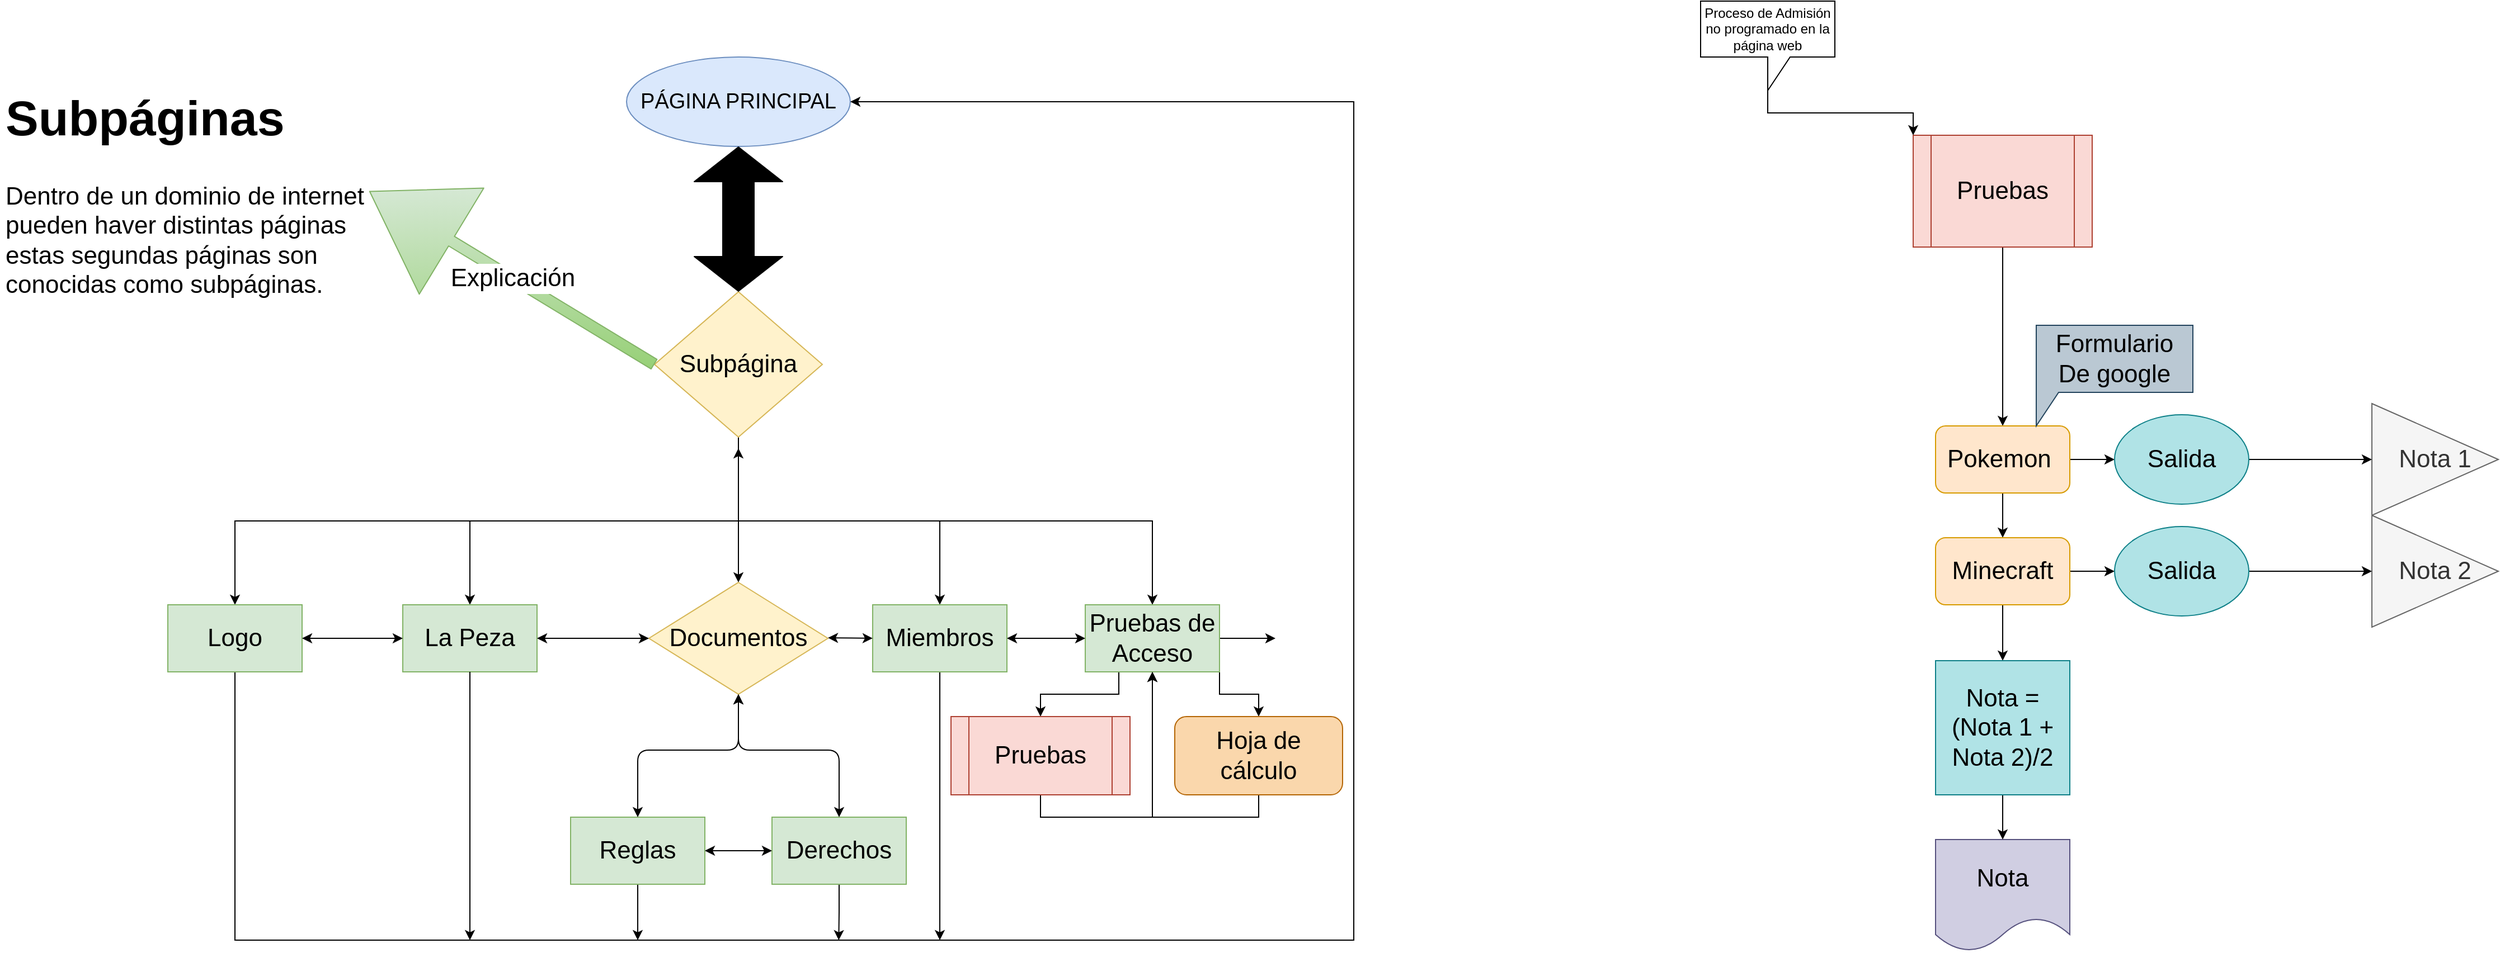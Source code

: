 <mxfile version="13.1.3">
    <diagram id="6hGFLwfOUW9BJ-s0fimq" name="Page-1">
        <mxGraphModel dx="2691" dy="353" grid="1" gridSize="10" guides="1" tooltips="1" connect="1" arrows="1" fold="1" page="1" pageScale="1" pageWidth="1654" pageHeight="1169" math="0" shadow="0">
            <root>
                <mxCell id="0"/>
                <mxCell id="1" parent="0"/>
                <mxCell id="2" value="PÁGINA PRINCIPAL" style="ellipse;whiteSpace=wrap;html=1;fillColor=#dae8fc;strokeColor=#6c8ebf;fontSize=19;" parent="1" vertex="1">
                    <mxGeometry x="-1010" y="100" width="200" height="80" as="geometry"/>
                </mxCell>
                <mxCell id="13" style="edgeStyle=orthogonalEdgeStyle;rounded=0;orthogonalLoop=1;jettySize=auto;html=1;fontSize=22;exitX=0.5;exitY=1;exitDx=0;exitDy=0;" parent="1" source="3" target="4" edge="1">
                    <mxGeometry relative="1" as="geometry">
                        <mxPoint x="-900" y="520" as="sourcePoint"/>
                    </mxGeometry>
                </mxCell>
                <mxCell id="14" style="edgeStyle=orthogonalEdgeStyle;rounded=0;orthogonalLoop=1;jettySize=auto;html=1;entryX=0.5;entryY=0;entryDx=0;entryDy=0;fontSize=22;exitX=0.5;exitY=1;exitDx=0;exitDy=0;" parent="1" source="3" target="6" edge="1">
                    <mxGeometry relative="1" as="geometry"/>
                </mxCell>
                <mxCell id="15" style="edgeStyle=orthogonalEdgeStyle;rounded=0;orthogonalLoop=1;jettySize=auto;html=1;entryX=0.5;entryY=0;entryDx=0;entryDy=0;fontSize=22;" parent="1" source="3" target="19" edge="1">
                    <mxGeometry relative="1" as="geometry">
                        <mxPoint x="-880" y="590" as="targetPoint"/>
                    </mxGeometry>
                </mxCell>
                <mxCell id="20" style="edgeStyle=orthogonalEdgeStyle;rounded=0;orthogonalLoop=1;jettySize=auto;html=1;fontSize=22;exitX=0.5;exitY=1;exitDx=0;exitDy=0;" parent="1" source="3" target="10" edge="1">
                    <mxGeometry relative="1" as="geometry">
                        <mxPoint x="-850" y="380" as="sourcePoint"/>
                    </mxGeometry>
                </mxCell>
                <mxCell id="21" style="edgeStyle=orthogonalEdgeStyle;rounded=0;orthogonalLoop=1;jettySize=auto;html=1;entryX=0.5;entryY=0;entryDx=0;entryDy=0;fontSize=22;exitX=0.5;exitY=1;exitDx=0;exitDy=0;" parent="1" source="3" target="11" edge="1">
                    <mxGeometry relative="1" as="geometry">
                        <mxPoint x="-920" y="450" as="sourcePoint"/>
                    </mxGeometry>
                </mxCell>
                <mxCell id="22" style="edgeStyle=orthogonalEdgeStyle;rounded=0;orthogonalLoop=1;jettySize=auto;html=1;fontSize=22;" parent="1" source="3" edge="1">
                    <mxGeometry relative="1" as="geometry">
                        <mxPoint x="-910" y="450" as="targetPoint"/>
                    </mxGeometry>
                </mxCell>
                <mxCell id="3" value="Subpágina" style="rhombus;whiteSpace=wrap;html=1;fontSize=22;fillColor=#fff2cc;strokeColor=#d6b656;" parent="1" vertex="1">
                    <mxGeometry x="-985" y="310" width="150" height="130" as="geometry"/>
                </mxCell>
                <mxCell id="94" style="edgeStyle=orthogonalEdgeStyle;rounded=0;orthogonalLoop=1;jettySize=auto;html=1;strokeColor=#000000;fillColor=#000000;fontSize=22;entryX=1;entryY=0.5;entryDx=0;entryDy=0;" parent="1" source="4" target="2" edge="1">
                    <mxGeometry relative="1" as="geometry">
                        <mxPoint x="-740" y="170" as="targetPoint"/>
                        <Array as="points">
                            <mxPoint x="-1360" y="890"/>
                            <mxPoint x="-360" y="890"/>
                            <mxPoint x="-360" y="140"/>
                        </Array>
                    </mxGeometry>
                </mxCell>
                <mxCell id="4" value="Logo" style="rounded=0;whiteSpace=wrap;html=1;fontSize=22;fillColor=#d5e8d4;strokeColor=#82b366;" parent="1" vertex="1">
                    <mxGeometry x="-1420" y="590" width="120" height="60" as="geometry"/>
                </mxCell>
                <mxCell id="6" value="La Peza" style="rounded=0;whiteSpace=wrap;html=1;fontSize=22;fillColor=#d5e8d4;strokeColor=#82b366;" parent="1" vertex="1">
                    <mxGeometry x="-1210" y="590" width="120" height="60" as="geometry"/>
                </mxCell>
                <mxCell id="9" style="edgeStyle=orthogonalEdgeStyle;rounded=0;orthogonalLoop=1;jettySize=auto;html=1;exitX=0.5;exitY=1;exitDx=0;exitDy=0;fontSize=22;" parent="1" edge="1">
                    <mxGeometry relative="1" as="geometry">
                        <mxPoint x="-880" y="650" as="sourcePoint"/>
                        <mxPoint x="-880" y="650" as="targetPoint"/>
                    </mxGeometry>
                </mxCell>
                <mxCell id="103" style="edgeStyle=orthogonalEdgeStyle;rounded=0;orthogonalLoop=1;jettySize=auto;html=1;exitX=0.5;exitY=1;exitDx=0;exitDy=0;strokeColor=#000000;fillColor=#000000;fontSize=22;" parent="1" source="10" edge="1">
                    <mxGeometry relative="1" as="geometry">
                        <mxPoint x="-730" y="890" as="targetPoint"/>
                    </mxGeometry>
                </mxCell>
                <mxCell id="10" value="Miembros" style="rounded=0;whiteSpace=wrap;html=1;fontSize=22;fillColor=#d5e8d4;strokeColor=#82b366;" parent="1" vertex="1">
                    <mxGeometry x="-790" y="590" width="120" height="60" as="geometry"/>
                </mxCell>
                <mxCell id="64" value="" style="edgeStyle=orthogonalEdgeStyle;rounded=0;orthogonalLoop=1;jettySize=auto;html=1;strokeColor=#000000;fillColor=#000000;fontSize=22;entryX=0.5;entryY=0;entryDx=0;entryDy=0;exitX=0.25;exitY=1;exitDx=0;exitDy=0;" parent="1" source="11" target="66" edge="1">
                    <mxGeometry relative="1" as="geometry">
                        <mxPoint x="-550" y="700" as="targetPoint"/>
                    </mxGeometry>
                </mxCell>
                <mxCell id="105" style="edgeStyle=orthogonalEdgeStyle;rounded=0;orthogonalLoop=1;jettySize=auto;html=1;exitX=1;exitY=0.5;exitDx=0;exitDy=0;strokeColor=#000000;fillColor=#000000;fontSize=22;" parent="1" source="11" edge="1">
                    <mxGeometry relative="1" as="geometry">
                        <mxPoint x="-430" y="620" as="targetPoint"/>
                    </mxGeometry>
                </mxCell>
                <mxCell id="112" style="edgeStyle=orthogonalEdgeStyle;rounded=0;orthogonalLoop=1;jettySize=auto;html=1;exitX=1;exitY=1;exitDx=0;exitDy=0;entryX=0.5;entryY=0;entryDx=0;entryDy=0;fontSize=22;" edge="1" parent="1" source="11" target="106">
                    <mxGeometry relative="1" as="geometry"/>
                </mxCell>
                <mxCell id="11" value="Pruebas de Acceso" style="rounded=0;whiteSpace=wrap;html=1;fontSize=22;fillColor=#d5e8d4;strokeColor=#82b366;" parent="1" vertex="1">
                    <mxGeometry x="-600" y="590" width="120" height="60" as="geometry"/>
                </mxCell>
                <mxCell id="19" value="Documentos" style="rhombus;whiteSpace=wrap;html=1;fontSize=22;fillColor=#fff2cc;strokeColor=#d6b656;" parent="1" vertex="1">
                    <mxGeometry x="-990" y="570" width="160" height="100" as="geometry"/>
                </mxCell>
                <mxCell id="101" value="" style="edgeStyle=orthogonalEdgeStyle;rounded=0;orthogonalLoop=1;jettySize=auto;html=1;strokeColor=#000000;fillColor=#000000;fontSize=22;" parent="1" source="23" edge="1">
                    <mxGeometry relative="1" as="geometry">
                        <mxPoint x="-1000" y="890" as="targetPoint"/>
                    </mxGeometry>
                </mxCell>
                <mxCell id="23" value="Reglas" style="rounded=0;whiteSpace=wrap;html=1;fontSize=22;fillColor=#d5e8d4;strokeColor=#82b366;" parent="1" vertex="1">
                    <mxGeometry x="-1060" y="780" width="120" height="60" as="geometry"/>
                </mxCell>
                <mxCell id="102" style="edgeStyle=orthogonalEdgeStyle;rounded=0;orthogonalLoop=1;jettySize=auto;html=1;exitX=0.5;exitY=1;exitDx=0;exitDy=0;strokeColor=#000000;fillColor=#000000;fontSize=22;" parent="1" source="24" edge="1">
                    <mxGeometry relative="1" as="geometry">
                        <mxPoint x="-820.333" y="890" as="targetPoint"/>
                    </mxGeometry>
                </mxCell>
                <mxCell id="24" value="Derechos" style="rounded=0;whiteSpace=wrap;html=1;fontSize=22;fillColor=#d5e8d4;strokeColor=#82b366;" parent="1" vertex="1">
                    <mxGeometry x="-880" y="780" width="120" height="60" as="geometry"/>
                </mxCell>
                <mxCell id="28" value="" style="endArrow=classic;startArrow=classic;html=1;fontSize=22;exitX=1;exitY=0.5;exitDx=0;exitDy=0;entryX=0;entryY=0.5;entryDx=0;entryDy=0;" parent="1" source="4" target="6" edge="1">
                    <mxGeometry width="50" height="50" relative="1" as="geometry">
                        <mxPoint x="-980" y="900" as="sourcePoint"/>
                        <mxPoint x="-930" y="850" as="targetPoint"/>
                    </mxGeometry>
                </mxCell>
                <mxCell id="29" value="" style="endArrow=classic;startArrow=classic;html=1;fontSize=22;exitX=1;exitY=0.5;exitDx=0;exitDy=0;entryX=0;entryY=0.5;entryDx=0;entryDy=0;" parent="1" source="6" target="19" edge="1">
                    <mxGeometry width="50" height="50" relative="1" as="geometry">
                        <mxPoint x="-1070" y="660" as="sourcePoint"/>
                        <mxPoint x="-1020" y="610" as="targetPoint"/>
                    </mxGeometry>
                </mxCell>
                <mxCell id="30" value="" style="endArrow=classic;startArrow=classic;html=1;fontSize=22;entryX=0;entryY=0.5;entryDx=0;entryDy=0;exitX=1;exitY=0.5;exitDx=0;exitDy=0;" parent="1" source="23" target="24" edge="1">
                    <mxGeometry width="50" height="50" relative="1" as="geometry">
                        <mxPoint x="-940" y="820" as="sourcePoint"/>
                        <mxPoint x="-890" y="770" as="targetPoint"/>
                    </mxGeometry>
                </mxCell>
                <mxCell id="51" value="" style="endArrow=classic;startArrow=classic;html=1;fontSize=22;exitX=1;exitY=0.5;exitDx=0;exitDy=0;" parent="1" edge="1">
                    <mxGeometry width="50" height="50" relative="1" as="geometry">
                        <mxPoint x="-830" y="619.5" as="sourcePoint"/>
                        <mxPoint x="-790" y="620" as="targetPoint"/>
                    </mxGeometry>
                </mxCell>
                <mxCell id="54" value="" style="endArrow=classic;startArrow=classic;html=1;fontSize=22;entryX=0;entryY=0.5;entryDx=0;entryDy=0;" parent="1" target="11" edge="1">
                    <mxGeometry width="50" height="50" relative="1" as="geometry">
                        <mxPoint x="-670" y="620" as="sourcePoint"/>
                        <mxPoint x="-620" y="570" as="targetPoint"/>
                    </mxGeometry>
                </mxCell>
                <mxCell id="55" value="&lt;h1&gt;Subpáginas&lt;/h1&gt;&lt;p&gt;Dentro de un dominio de internet pueden haver distintas páginas estas segundas páginas son conocidas como subpáginas.&lt;/p&gt;" style="text;html=1;strokeColor=none;fillColor=none;spacing=5;spacingTop=-20;whiteSpace=wrap;overflow=hidden;rounded=0;fontSize=22;" parent="1" vertex="1">
                    <mxGeometry x="-1570" y="110" width="330" height="220" as="geometry"/>
                </mxCell>
                <mxCell id="56" value="" style="shape=flexArrow;endArrow=classic;startArrow=classic;html=1;fontSize=22;exitX=0.5;exitY=0;exitDx=0;exitDy=0;width=28;startSize=10;startWidth=50;endWidth=50;endSize=10;fillColor=#000000;strokeColor=#000000;" parent="1" source="3" target="2" edge="1">
                    <mxGeometry width="50" height="50" relative="1" as="geometry">
                        <mxPoint x="-960" y="250" as="sourcePoint"/>
                        <mxPoint x="-910" y="200" as="targetPoint"/>
                    </mxGeometry>
                </mxCell>
                <mxCell id="57" value="" style="endArrow=classic;startArrow=classic;html=1;strokeColor=#000000;fillColor=#000000;fontSize=22;entryX=0.5;entryY=1;entryDx=0;entryDy=0;exitX=0.5;exitY=0;exitDx=0;exitDy=0;" parent="1" source="23" target="19" edge="1">
                    <mxGeometry width="50" height="50" relative="1" as="geometry">
                        <mxPoint x="-990" y="730" as="sourcePoint"/>
                        <mxPoint x="-940" y="680" as="targetPoint"/>
                        <Array as="points">
                            <mxPoint x="-1000" y="720"/>
                            <mxPoint x="-910" y="720"/>
                        </Array>
                    </mxGeometry>
                </mxCell>
                <mxCell id="58" value="" style="endArrow=classic;startArrow=classic;html=1;strokeColor=#000000;fillColor=#000000;fontSize=22;entryX=0.5;entryY=1;entryDx=0;entryDy=0;exitX=0.5;exitY=0;exitDx=0;exitDy=0;" parent="1" source="24" edge="1">
                    <mxGeometry width="50" height="50" relative="1" as="geometry">
                        <mxPoint x="-1000" y="780" as="sourcePoint"/>
                        <mxPoint x="-910" y="670" as="targetPoint"/>
                        <Array as="points">
                            <mxPoint x="-820" y="720"/>
                            <mxPoint x="-910" y="720"/>
                        </Array>
                    </mxGeometry>
                </mxCell>
                <mxCell id="96" style="edgeStyle=orthogonalEdgeStyle;rounded=0;orthogonalLoop=1;jettySize=auto;html=1;strokeColor=#000000;fillColor=#000000;fontSize=22;" parent="1" source="61" target="68" edge="1">
                    <mxGeometry relative="1" as="geometry"/>
                </mxCell>
                <mxCell id="61" value="Pruebas" style="shape=process;whiteSpace=wrap;html=1;backgroundOutline=1;fontSize=22;fillColor=#fad9d5;strokeColor=#ae4132;" parent="1" vertex="1">
                    <mxGeometry x="140" y="170" width="160" height="100" as="geometry"/>
                </mxCell>
                <mxCell id="85" style="edgeStyle=orthogonalEdgeStyle;rounded=0;orthogonalLoop=1;jettySize=auto;html=1;strokeColor=#000000;fillColor=#000000;fontSize=22;entryX=0.5;entryY=1;entryDx=0;entryDy=0;exitX=0.5;exitY=1;exitDx=0;exitDy=0;" parent="1" source="66" target="11" edge="1">
                    <mxGeometry relative="1" as="geometry">
                        <mxPoint x="-490" y="820" as="targetPoint"/>
                    </mxGeometry>
                </mxCell>
                <mxCell id="66" value="Pruebas" style="shape=process;whiteSpace=wrap;html=1;backgroundOutline=1;fontSize=22;fillColor=#fad9d5;strokeColor=#ae4132;" parent="1" vertex="1">
                    <mxGeometry x="-720" y="690" width="160" height="70" as="geometry"/>
                </mxCell>
                <mxCell id="67" value="Nota" style="shape=document;whiteSpace=wrap;html=1;boundedLbl=1;fontFamily=Helvetica;fontSize=22;fontColor=#000000;align=center;strokeColor=#56517e;fillColor=#d0cee2;" parent="1" vertex="1">
                    <mxGeometry x="160" y="800" width="120" height="100" as="geometry"/>
                </mxCell>
                <mxCell id="74" style="edgeStyle=orthogonalEdgeStyle;rounded=0;orthogonalLoop=1;jettySize=auto;html=1;entryX=0;entryY=0.5;entryDx=0;entryDy=0;strokeColor=#000000;fillColor=#000000;fontSize=22;" parent="1" source="68" target="72" edge="1">
                    <mxGeometry relative="1" as="geometry"/>
                </mxCell>
                <mxCell id="82" style="edgeStyle=orthogonalEdgeStyle;rounded=0;orthogonalLoop=1;jettySize=auto;html=1;strokeColor=#000000;fillColor=#000000;fontSize=22;" parent="1" source="68" target="69" edge="1">
                    <mxGeometry relative="1" as="geometry"/>
                </mxCell>
                <mxCell id="68" value="Pokemon&amp;nbsp;" style="rounded=1;whiteSpace=wrap;html=1;fontSize=22;fillColor=#ffe6cc;strokeColor=#d79b00;" parent="1" vertex="1">
                    <mxGeometry x="160" y="430" width="120" height="60" as="geometry"/>
                </mxCell>
                <mxCell id="80" style="edgeStyle=orthogonalEdgeStyle;rounded=0;orthogonalLoop=1;jettySize=auto;html=1;entryX=0;entryY=0.5;entryDx=0;entryDy=0;strokeColor=#000000;fillColor=#000000;fontSize=22;" parent="1" source="69" target="78" edge="1">
                    <mxGeometry relative="1" as="geometry"/>
                </mxCell>
                <mxCell id="83" style="edgeStyle=orthogonalEdgeStyle;rounded=0;orthogonalLoop=1;jettySize=auto;html=1;strokeColor=#000000;fillColor=#000000;fontSize=22;" parent="1" source="69" target="81" edge="1">
                    <mxGeometry relative="1" as="geometry"/>
                </mxCell>
                <mxCell id="69" value="Minecraft" style="rounded=1;whiteSpace=wrap;html=1;fontSize=22;fillColor=#ffe6cc;strokeColor=#d79b00;" parent="1" vertex="1">
                    <mxGeometry x="160" y="530" width="120" height="60" as="geometry"/>
                </mxCell>
                <mxCell id="70" value="Nota 1" style="triangle;whiteSpace=wrap;html=1;fontSize=22;fillColor=#f5f5f5;strokeColor=#666666;fontColor=#333333;" parent="1" vertex="1">
                    <mxGeometry x="550" y="410" width="113" height="100" as="geometry"/>
                </mxCell>
                <mxCell id="75" style="edgeStyle=orthogonalEdgeStyle;rounded=0;orthogonalLoop=1;jettySize=auto;html=1;strokeColor=#000000;fillColor=#000000;fontSize=22;" parent="1" source="72" target="70" edge="1">
                    <mxGeometry relative="1" as="geometry">
                        <mxPoint x="380" y="520" as="targetPoint"/>
                    </mxGeometry>
                </mxCell>
                <mxCell id="72" value="Salida" style="ellipse;whiteSpace=wrap;html=1;fontSize=22;fillColor=#b0e3e6;strokeColor=#0e8088;" parent="1" vertex="1">
                    <mxGeometry x="320" y="420" width="120" height="80" as="geometry"/>
                </mxCell>
                <mxCell id="76" value="Nota 2" style="triangle;whiteSpace=wrap;html=1;fontSize=22;fillColor=#f5f5f5;strokeColor=#666666;fontColor=#333333;" parent="1" vertex="1">
                    <mxGeometry x="550" y="510" width="113" height="100" as="geometry"/>
                </mxCell>
                <mxCell id="77" style="edgeStyle=orthogonalEdgeStyle;rounded=0;orthogonalLoop=1;jettySize=auto;html=1;strokeColor=#000000;fillColor=#000000;fontSize=22;" parent="1" source="78" target="76" edge="1">
                    <mxGeometry relative="1" as="geometry">
                        <mxPoint x="380" y="620" as="targetPoint"/>
                    </mxGeometry>
                </mxCell>
                <mxCell id="78" value="Salida" style="ellipse;whiteSpace=wrap;html=1;fontSize=22;fillColor=#b0e3e6;strokeColor=#0e8088;" parent="1" vertex="1">
                    <mxGeometry x="320" y="520" width="120" height="80" as="geometry"/>
                </mxCell>
                <mxCell id="84" style="edgeStyle=orthogonalEdgeStyle;rounded=0;orthogonalLoop=1;jettySize=auto;html=1;entryX=0.5;entryY=0;entryDx=0;entryDy=0;strokeColor=#000000;fillColor=#000000;fontSize=22;" parent="1" source="81" target="67" edge="1">
                    <mxGeometry relative="1" as="geometry"/>
                </mxCell>
                <mxCell id="81" value="Nota = (Nota 1 + Nota 2)/2" style="whiteSpace=wrap;html=1;aspect=fixed;fontSize=22;fillColor=#b0e3e6;strokeColor=#0e8088;" parent="1" vertex="1">
                    <mxGeometry x="160" y="640" width="120" height="120" as="geometry"/>
                </mxCell>
                <mxCell id="90" value="Formulario De google" style="shape=callout;whiteSpace=wrap;html=1;perimeter=calloutPerimeter;fontSize=22;position2=0;size=30;position=0;fillColor=#bac8d3;strokeColor=#23445d;" parent="1" vertex="1">
                    <mxGeometry x="250" y="340" width="140" height="90" as="geometry"/>
                </mxCell>
                <mxCell id="97" value="Explicación" style="shape=flexArrow;endArrow=classic;html=1;strokeColor=#82b366;fillColor=#d5e8d4;fontSize=22;entryX=1;entryY=0.5;entryDx=0;entryDy=0;exitX=0;exitY=0.5;exitDx=0;exitDy=0;gradientColor=#97d077;endWidth=100;endSize=28.2;" parent="1" source="3" target="55" edge="1">
                    <mxGeometry width="50" height="50" relative="1" as="geometry">
                        <mxPoint x="-1180" y="400" as="sourcePoint"/>
                        <mxPoint x="-1120" y="430" as="targetPoint"/>
                    </mxGeometry>
                </mxCell>
                <mxCell id="99" value="" style="endArrow=classic;html=1;strokeColor=#000000;fillColor=#000000;fontSize=22;exitX=0.5;exitY=1;exitDx=0;exitDy=0;" parent="1" source="6" edge="1">
                    <mxGeometry width="50" height="50" relative="1" as="geometry">
                        <mxPoint x="-1180" y="620" as="sourcePoint"/>
                        <mxPoint x="-1150" y="890" as="targetPoint"/>
                    </mxGeometry>
                </mxCell>
                <mxCell id="116" style="edgeStyle=orthogonalEdgeStyle;rounded=0;orthogonalLoop=1;jettySize=auto;html=1;exitX=0.5;exitY=1;exitDx=0;exitDy=0;fontSize=22;" edge="1" parent="1" source="106">
                    <mxGeometry relative="1" as="geometry">
                        <mxPoint x="-540" y="650" as="targetPoint"/>
                    </mxGeometry>
                </mxCell>
                <mxCell id="106" value="Hoja de cálculo" style="rounded=1;whiteSpace=wrap;html=1;fillColor=#fad7ac;strokeColor=#b46504;fontSize=22;" vertex="1" parent="1">
                    <mxGeometry x="-520" y="690" width="150" height="70" as="geometry"/>
                </mxCell>
                <mxCell id="108" style="edgeStyle=orthogonalEdgeStyle;rounded=0;orthogonalLoop=1;jettySize=auto;html=1;exitX=0;exitY=0;exitDx=60;exitDy=80;exitPerimeter=0;entryX=0;entryY=0;entryDx=0;entryDy=0;" edge="1" parent="1" source="107" target="61">
                    <mxGeometry relative="1" as="geometry"/>
                </mxCell>
                <mxCell id="107" value="Proceso de Admisión no programado en la página web&lt;br&gt;" style="shape=callout;whiteSpace=wrap;html=1;perimeter=calloutPerimeter;" vertex="1" parent="1">
                    <mxGeometry x="-50" y="50" width="120" height="80" as="geometry"/>
                </mxCell>
            </root>
        </mxGraphModel>
    </diagram>
</mxfile>